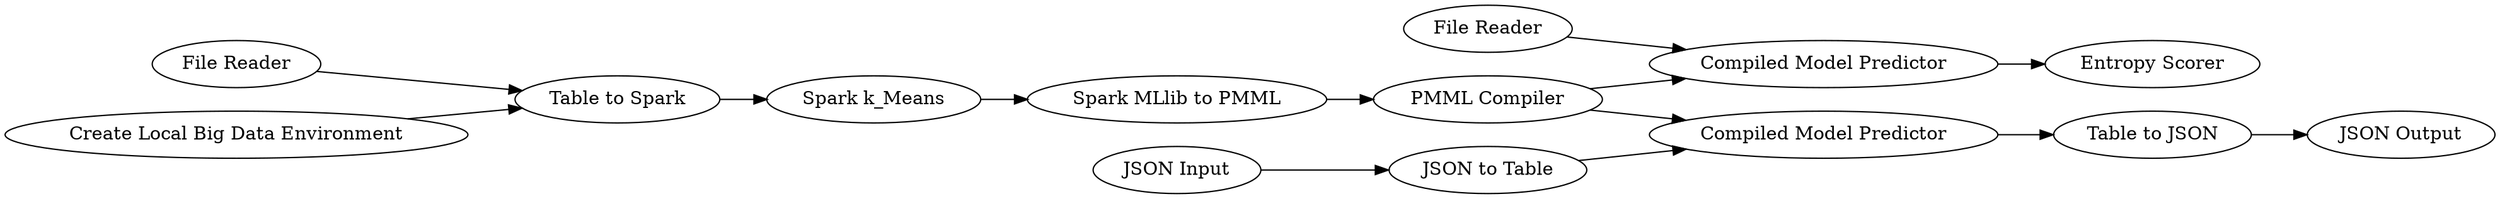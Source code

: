digraph {
	101 -> 203
	88 -> 97
	98 -> 89
	96 -> 184
	185 -> 98
	203 -> 92
	94 -> 95
	92 -> 94
	172 -> 96
	205 -> 203
	95 -> 96
	97 -> 185
	95 -> 185
	94 [label="Spark MLlib to PMML"]
	203 [label="Table to Spark"]
	185 [label="Compiled Model Predictor"]
	92 [label="Spark k_Means"]
	96 [label="Compiled Model Predictor"]
	98 [label="Table to JSON"]
	89 [label="JSON Output"]
	97 [label="JSON to Table"]
	101 [label="File Reader"]
	88 [label="JSON Input"]
	205 [label="Create Local Big Data Environment"]
	95 [label="PMML Compiler"]
	172 [label="File Reader"]
	184 [label="Entropy Scorer"]
	rankdir=LR
}
